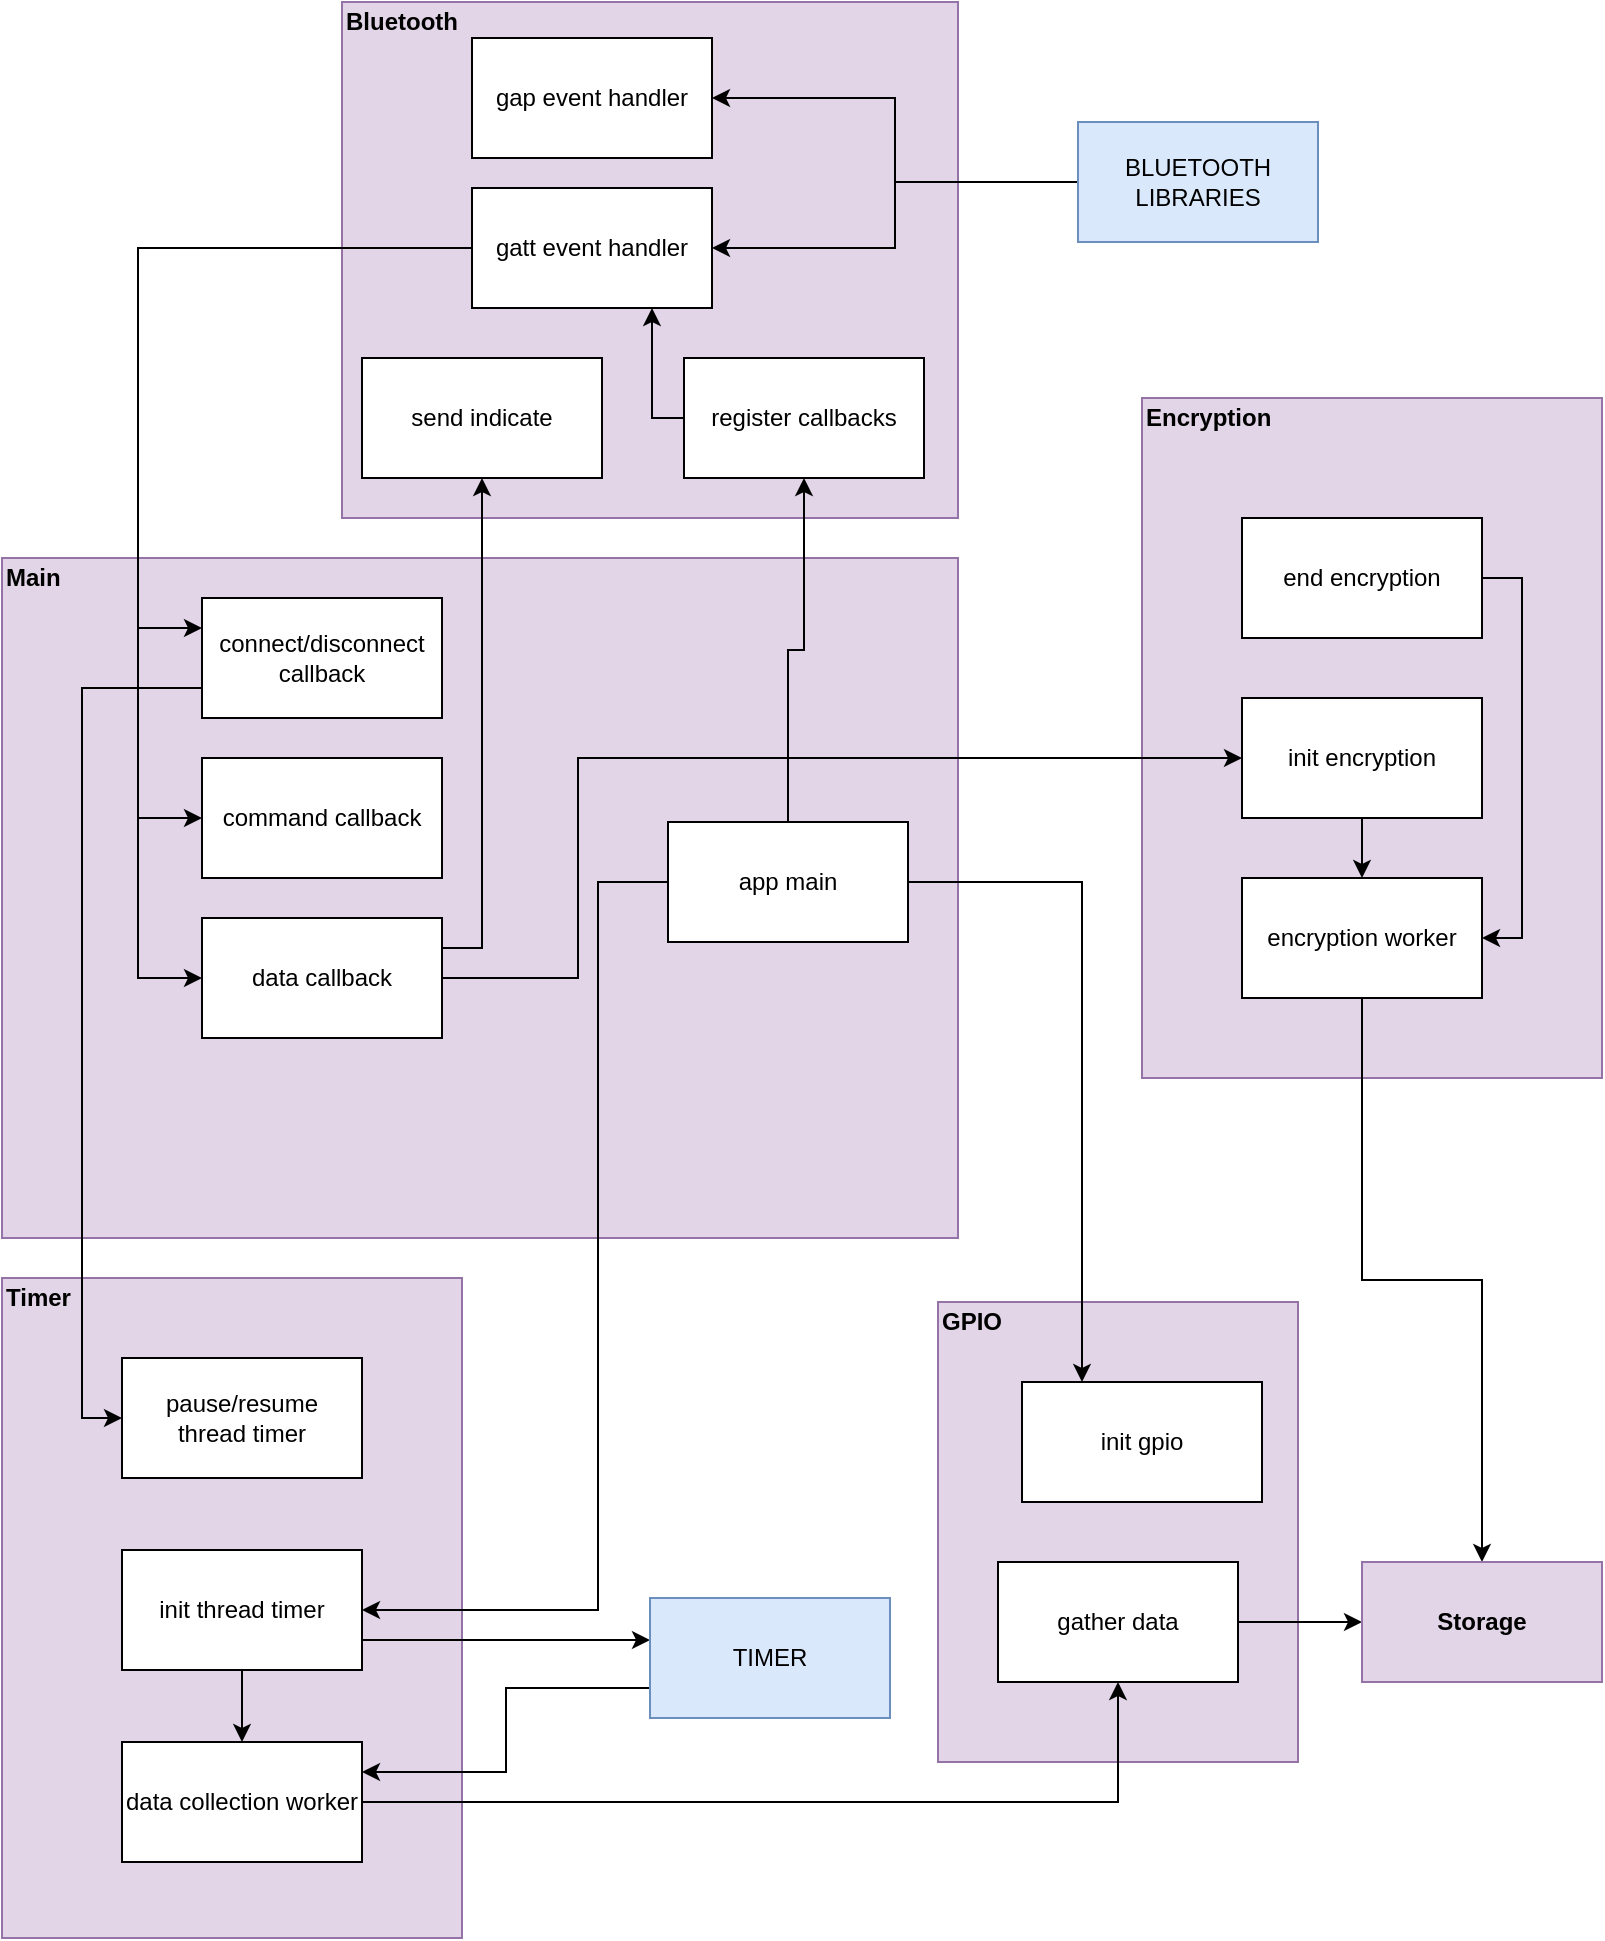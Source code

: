 <mxfile version="12.5.4" type="google"><diagram id="GlhbQnz_l2ye08Qn8pQm" name="Page-1"><mxGraphModel dx="868" dy="469" grid="1" gridSize="10" guides="1" tooltips="1" connect="1" arrows="1" fold="1" page="1" pageScale="1" pageWidth="826" pageHeight="1169" math="0" shadow="0"><root><mxCell id="0"/><mxCell id="1" parent="0"/><mxCell id="jMVkjuRUMqGDOZIH4XHY-52" value="" style="rounded=0;whiteSpace=wrap;html=1;fillColor=#e1d5e7;strokeColor=#9673a6;" parent="1" vertex="1"><mxGeometry x="582" y="218" width="230" height="340" as="geometry"/></mxCell><mxCell id="jMVkjuRUMqGDOZIH4XHY-51" value="" style="rounded=0;whiteSpace=wrap;html=1;fillColor=#e1d5e7;strokeColor=#9673a6;" parent="1" vertex="1"><mxGeometry x="480" y="670" width="180" height="230" as="geometry"/></mxCell><mxCell id="jMVkjuRUMqGDOZIH4XHY-47" value="" style="rounded=0;whiteSpace=wrap;html=1;fillColor=#e1d5e7;strokeColor=#9673a6;" parent="1" vertex="1"><mxGeometry x="12" y="658" width="230" height="330" as="geometry"/></mxCell><mxCell id="jMVkjuRUMqGDOZIH4XHY-33" value="" style="rounded=0;whiteSpace=wrap;html=1;fillColor=#e1d5e7;strokeColor=#9673a6;" parent="1" vertex="1"><mxGeometry x="182" y="20" width="308" height="258" as="geometry"/></mxCell><mxCell id="jMVkjuRUMqGDOZIH4XHY-5" value="" style="rounded=0;whiteSpace=wrap;html=1;align=left;fillColor=#e1d5e7;strokeColor=#9673a6;" parent="1" vertex="1"><mxGeometry x="12" y="298" width="478" height="340" as="geometry"/></mxCell><mxCell id="jMVkjuRUMqGDOZIH4XHY-15" style="edgeStyle=orthogonalEdgeStyle;rounded=0;orthogonalLoop=1;jettySize=auto;html=1;exitX=0;exitY=0.75;exitDx=0;exitDy=0;entryX=0;entryY=0.5;entryDx=0;entryDy=0;" parent="1" source="jMVkjuRUMqGDOZIH4XHY-2" target="jMVkjuRUMqGDOZIH4XHY-7" edge="1"><mxGeometry relative="1" as="geometry"/></mxCell><mxCell id="jMVkjuRUMqGDOZIH4XHY-2" value="&lt;div&gt;connect/disconnect&lt;/div&gt;&lt;div&gt;callback&lt;/div&gt;" style="rounded=0;whiteSpace=wrap;html=1;" parent="1" vertex="1"><mxGeometry x="112" y="318" width="120" height="60" as="geometry"/></mxCell><mxCell id="jMVkjuRUMqGDOZIH4XHY-3" value="&lt;div&gt;command callback&lt;/div&gt;" style="rounded=0;whiteSpace=wrap;html=1;" parent="1" vertex="1"><mxGeometry x="112" y="398" width="120" height="60" as="geometry"/></mxCell><mxCell id="jMVkjuRUMqGDOZIH4XHY-20" style="edgeStyle=orthogonalEdgeStyle;rounded=0;orthogonalLoop=1;jettySize=auto;html=1;exitX=1;exitY=0.5;exitDx=0;exitDy=0;entryX=0;entryY=0.5;entryDx=0;entryDy=0;" parent="1" source="jMVkjuRUMqGDOZIH4XHY-4" target="jMVkjuRUMqGDOZIH4XHY-16" edge="1"><mxGeometry relative="1" as="geometry"><Array as="points"><mxPoint x="300" y="508"/><mxPoint x="300" y="398"/></Array></mxGeometry></mxCell><mxCell id="jMVkjuRUMqGDOZIH4XHY-58" style="edgeStyle=orthogonalEdgeStyle;rounded=0;orthogonalLoop=1;jettySize=auto;html=1;exitX=1;exitY=0.25;exitDx=0;exitDy=0;entryX=0.5;entryY=1;entryDx=0;entryDy=0;" parent="1" source="jMVkjuRUMqGDOZIH4XHY-4" target="jMVkjuRUMqGDOZIH4XHY-30" edge="1"><mxGeometry relative="1" as="geometry"/></mxCell><mxCell id="jMVkjuRUMqGDOZIH4XHY-4" value="&lt;div&gt;data callback&lt;/div&gt;" style="rounded=0;whiteSpace=wrap;html=1;" parent="1" vertex="1"><mxGeometry x="112" y="478" width="120" height="60" as="geometry"/></mxCell><mxCell id="jMVkjuRUMqGDOZIH4XHY-7" value="&lt;div&gt;pause/resume&lt;/div&gt;&lt;div&gt;thread timer&lt;br&gt;&lt;/div&gt;" style="rounded=0;whiteSpace=wrap;html=1;" parent="1" vertex="1"><mxGeometry x="72" y="698" width="120" height="60" as="geometry"/></mxCell><mxCell id="jMVkjuRUMqGDOZIH4XHY-19" style="edgeStyle=orthogonalEdgeStyle;rounded=0;orthogonalLoop=1;jettySize=auto;html=1;exitX=1;exitY=0.5;exitDx=0;exitDy=0;entryX=1;entryY=0.5;entryDx=0;entryDy=0;" parent="1" source="jMVkjuRUMqGDOZIH4XHY-13" target="jMVkjuRUMqGDOZIH4XHY-17" edge="1"><mxGeometry relative="1" as="geometry"/></mxCell><mxCell id="jMVkjuRUMqGDOZIH4XHY-13" value="end encryption" style="rounded=0;whiteSpace=wrap;html=1;" parent="1" vertex="1"><mxGeometry x="632" y="278" width="120" height="60" as="geometry"/></mxCell><mxCell id="jMVkjuRUMqGDOZIH4XHY-18" style="edgeStyle=orthogonalEdgeStyle;rounded=0;orthogonalLoop=1;jettySize=auto;html=1;exitX=0.5;exitY=1;exitDx=0;exitDy=0;entryX=0.5;entryY=0;entryDx=0;entryDy=0;" parent="1" source="jMVkjuRUMqGDOZIH4XHY-16" target="jMVkjuRUMqGDOZIH4XHY-17" edge="1"><mxGeometry relative="1" as="geometry"/></mxCell><mxCell id="jMVkjuRUMqGDOZIH4XHY-16" value="init encryption" style="rounded=0;whiteSpace=wrap;html=1;" parent="1" vertex="1"><mxGeometry x="632" y="368" width="120" height="60" as="geometry"/></mxCell><mxCell id="jMVkjuRUMqGDOZIH4XHY-57" style="edgeStyle=orthogonalEdgeStyle;rounded=0;orthogonalLoop=1;jettySize=auto;html=1;exitX=0.5;exitY=1;exitDx=0;exitDy=0;entryX=0.5;entryY=0;entryDx=0;entryDy=0;" parent="1" source="jMVkjuRUMqGDOZIH4XHY-17" target="jMVkjuRUMqGDOZIH4XHY-55" edge="1"><mxGeometry relative="1" as="geometry"/></mxCell><mxCell id="jMVkjuRUMqGDOZIH4XHY-17" value="encryption worker" style="rounded=0;whiteSpace=wrap;html=1;" parent="1" vertex="1"><mxGeometry x="632" y="458" width="120" height="60" as="geometry"/></mxCell><mxCell id="jMVkjuRUMqGDOZIH4XHY-60" style="edgeStyle=orthogonalEdgeStyle;rounded=0;orthogonalLoop=1;jettySize=auto;html=1;exitX=0;exitY=0.5;exitDx=0;exitDy=0;entryX=0;entryY=0.25;entryDx=0;entryDy=0;" parent="1" source="jMVkjuRUMqGDOZIH4XHY-21" target="jMVkjuRUMqGDOZIH4XHY-2" edge="1"><mxGeometry relative="1" as="geometry"><Array as="points"><mxPoint x="80" y="143"/><mxPoint x="80" y="333"/></Array></mxGeometry></mxCell><mxCell id="jMVkjuRUMqGDOZIH4XHY-61" style="edgeStyle=orthogonalEdgeStyle;rounded=0;orthogonalLoop=1;jettySize=auto;html=1;exitX=0;exitY=0.5;exitDx=0;exitDy=0;entryX=0;entryY=0.5;entryDx=0;entryDy=0;" parent="1" source="jMVkjuRUMqGDOZIH4XHY-21" target="jMVkjuRUMqGDOZIH4XHY-3" edge="1"><mxGeometry relative="1" as="geometry"><Array as="points"><mxPoint x="80" y="143"/><mxPoint x="80" y="428"/></Array></mxGeometry></mxCell><mxCell id="jMVkjuRUMqGDOZIH4XHY-62" style="edgeStyle=orthogonalEdgeStyle;rounded=0;orthogonalLoop=1;jettySize=auto;html=1;exitX=0;exitY=0.5;exitDx=0;exitDy=0;entryX=0;entryY=0.5;entryDx=0;entryDy=0;" parent="1" source="jMVkjuRUMqGDOZIH4XHY-21" target="jMVkjuRUMqGDOZIH4XHY-4" edge="1"><mxGeometry relative="1" as="geometry"><Array as="points"><mxPoint x="80" y="143"/><mxPoint x="80" y="508"/></Array></mxGeometry></mxCell><mxCell id="jMVkjuRUMqGDOZIH4XHY-21" value="&lt;div&gt;gatt event handler&lt;/div&gt;" style="rounded=0;whiteSpace=wrap;html=1;" parent="1" vertex="1"><mxGeometry x="247" y="113" width="120" height="60" as="geometry"/></mxCell><mxCell id="jMVkjuRUMqGDOZIH4XHY-30" value="&lt;div&gt;send indicate&lt;/div&gt;" style="rounded=0;whiteSpace=wrap;html=1;" parent="1" vertex="1"><mxGeometry x="192" y="198" width="120" height="60" as="geometry"/></mxCell><mxCell id="jMVkjuRUMqGDOZIH4XHY-43" style="edgeStyle=orthogonalEdgeStyle;rounded=0;orthogonalLoop=1;jettySize=auto;html=1;exitX=0;exitY=0.5;exitDx=0;exitDy=0;entryX=1;entryY=0.5;entryDx=0;entryDy=0;" parent="1" source="jMVkjuRUMqGDOZIH4XHY-35" target="jMVkjuRUMqGDOZIH4XHY-40" edge="1"><mxGeometry relative="1" as="geometry"><Array as="points"><mxPoint x="310" y="460"/><mxPoint x="310" y="824"/></Array></mxGeometry></mxCell><mxCell id="7c4Rdf-jEfqdGaynum_q-10" style="edgeStyle=orthogonalEdgeStyle;rounded=0;orthogonalLoop=1;jettySize=auto;html=1;exitX=1;exitY=0.5;exitDx=0;exitDy=0;entryX=0.25;entryY=0;entryDx=0;entryDy=0;" parent="1" source="jMVkjuRUMqGDOZIH4XHY-35" target="jMVkjuRUMqGDOZIH4XHY-37" edge="1"><mxGeometry relative="1" as="geometry"/></mxCell><mxCell id="7c4Rdf-jEfqdGaynum_q-11" style="edgeStyle=orthogonalEdgeStyle;rounded=0;orthogonalLoop=1;jettySize=auto;html=1;exitX=0.5;exitY=0;exitDx=0;exitDy=0;entryX=0.5;entryY=1;entryDx=0;entryDy=0;" parent="1" source="jMVkjuRUMqGDOZIH4XHY-35" target="7c4Rdf-jEfqdGaynum_q-6" edge="1"><mxGeometry relative="1" as="geometry"/></mxCell><mxCell id="jMVkjuRUMqGDOZIH4XHY-35" value="app main" style="rounded=0;whiteSpace=wrap;html=1;" parent="1" vertex="1"><mxGeometry x="345" y="430" width="120" height="60" as="geometry"/></mxCell><mxCell id="jMVkjuRUMqGDOZIH4XHY-37" value="init gpio" style="rounded=0;whiteSpace=wrap;html=1;" parent="1" vertex="1"><mxGeometry x="522" y="710" width="120" height="60" as="geometry"/></mxCell><mxCell id="jMVkjuRUMqGDOZIH4XHY-44" style="edgeStyle=orthogonalEdgeStyle;rounded=0;orthogonalLoop=1;jettySize=auto;html=1;exitX=0.5;exitY=1;exitDx=0;exitDy=0;entryX=0.5;entryY=0;entryDx=0;entryDy=0;" parent="1" source="jMVkjuRUMqGDOZIH4XHY-40" target="jMVkjuRUMqGDOZIH4XHY-42" edge="1"><mxGeometry relative="1" as="geometry"/></mxCell><mxCell id="7c4Rdf-jEfqdGaynum_q-1" style="edgeStyle=orthogonalEdgeStyle;rounded=0;orthogonalLoop=1;jettySize=auto;html=1;exitX=1;exitY=0.75;exitDx=0;exitDy=0;" parent="1" source="jMVkjuRUMqGDOZIH4XHY-40" edge="1"><mxGeometry relative="1" as="geometry"><mxPoint x="336" y="839" as="targetPoint"/></mxGeometry></mxCell><mxCell id="jMVkjuRUMqGDOZIH4XHY-40" value="init thread timer" style="rounded=0;whiteSpace=wrap;html=1;" parent="1" vertex="1"><mxGeometry x="72" y="794" width="120" height="60" as="geometry"/></mxCell><mxCell id="jMVkjuRUMqGDOZIH4XHY-50" style="edgeStyle=orthogonalEdgeStyle;rounded=0;orthogonalLoop=1;jettySize=auto;html=1;exitX=1;exitY=0.5;exitDx=0;exitDy=0;entryX=0.5;entryY=1;entryDx=0;entryDy=0;" parent="1" source="jMVkjuRUMqGDOZIH4XHY-42" target="jMVkjuRUMqGDOZIH4XHY-49" edge="1"><mxGeometry relative="1" as="geometry"/></mxCell><mxCell id="jMVkjuRUMqGDOZIH4XHY-42" value="data collection worker" style="rounded=0;whiteSpace=wrap;html=1;" parent="1" vertex="1"><mxGeometry x="72" y="890" width="120" height="60" as="geometry"/></mxCell><mxCell id="jMVkjuRUMqGDOZIH4XHY-46" style="edgeStyle=orthogonalEdgeStyle;rounded=0;orthogonalLoop=1;jettySize=auto;html=1;exitX=0;exitY=0.75;exitDx=0;exitDy=0;entryX=1;entryY=0.25;entryDx=0;entryDy=0;" parent="1" source="jMVkjuRUMqGDOZIH4XHY-45" target="jMVkjuRUMqGDOZIH4XHY-42" edge="1"><mxGeometry relative="1" as="geometry"><mxPoint x="132" y="950" as="targetPoint"/></mxGeometry></mxCell><mxCell id="jMVkjuRUMqGDOZIH4XHY-45" value="TIMER" style="rounded=0;whiteSpace=wrap;html=1;fillColor=#dae8fc;strokeColor=#6c8ebf;" parent="1" vertex="1"><mxGeometry x="336" y="818" width="120" height="60" as="geometry"/></mxCell><mxCell id="jMVkjuRUMqGDOZIH4XHY-56" style="edgeStyle=orthogonalEdgeStyle;rounded=0;orthogonalLoop=1;jettySize=auto;html=1;exitX=1;exitY=0.5;exitDx=0;exitDy=0;entryX=0;entryY=0.5;entryDx=0;entryDy=0;" parent="1" source="jMVkjuRUMqGDOZIH4XHY-49" target="jMVkjuRUMqGDOZIH4XHY-55" edge="1"><mxGeometry relative="1" as="geometry"/></mxCell><mxCell id="jMVkjuRUMqGDOZIH4XHY-49" value="gather data" style="rounded=0;whiteSpace=wrap;html=1;" parent="1" vertex="1"><mxGeometry x="510" y="800" width="120" height="60" as="geometry"/></mxCell><mxCell id="jMVkjuRUMqGDOZIH4XHY-55" value="Storage" style="rounded=0;whiteSpace=wrap;html=1;fillColor=#e1d5e7;strokeColor=#9673a6;fontStyle=1" parent="1" vertex="1"><mxGeometry x="692" y="800" width="120" height="60" as="geometry"/></mxCell><mxCell id="jMVkjuRUMqGDOZIH4XHY-64" style="edgeStyle=orthogonalEdgeStyle;rounded=0;orthogonalLoop=1;jettySize=auto;html=1;exitX=0;exitY=0.5;exitDx=0;exitDy=0;entryX=1;entryY=0.5;entryDx=0;entryDy=0;" parent="1" source="jMVkjuRUMqGDOZIH4XHY-63" target="jMVkjuRUMqGDOZIH4XHY-21" edge="1"><mxGeometry relative="1" as="geometry"/></mxCell><mxCell id="EQW2NdDPadLXzV4fvPxq-5" style="edgeStyle=orthogonalEdgeStyle;rounded=0;orthogonalLoop=1;jettySize=auto;html=1;exitX=0;exitY=0.5;exitDx=0;exitDy=0;entryX=1;entryY=0.5;entryDx=0;entryDy=0;" parent="1" source="jMVkjuRUMqGDOZIH4XHY-63" target="EQW2NdDPadLXzV4fvPxq-4" edge="1"><mxGeometry relative="1" as="geometry"/></mxCell><mxCell id="jMVkjuRUMqGDOZIH4XHY-63" value="BLUETOOTH LIBRARIES" style="rounded=0;whiteSpace=wrap;html=1;fillColor=#dae8fc;strokeColor=#6c8ebf;" parent="1" vertex="1"><mxGeometry x="550" y="80" width="120" height="60" as="geometry"/></mxCell><mxCell id="jMVkjuRUMqGDOZIH4XHY-69" value="&lt;div align=&quot;left&quot;&gt;Bluetooth&lt;/div&gt;" style="text;html=1;strokeColor=none;fillColor=none;align=left;verticalAlign=middle;whiteSpace=wrap;rounded=0;fontStyle=1" parent="1" vertex="1"><mxGeometry x="182" y="20" width="58" height="20" as="geometry"/></mxCell><mxCell id="jMVkjuRUMqGDOZIH4XHY-70" value="&lt;div&gt;Main&lt;/div&gt;" style="text;html=1;strokeColor=none;fillColor=none;align=left;verticalAlign=middle;whiteSpace=wrap;rounded=0;fontStyle=1" parent="1" vertex="1"><mxGeometry x="12" y="298" width="40" height="20" as="geometry"/></mxCell><mxCell id="jMVkjuRUMqGDOZIH4XHY-71" value="&lt;div align=&quot;left&quot;&gt;&lt;b&gt;Encryption&lt;/b&gt;&lt;/div&gt;" style="text;html=1;strokeColor=none;fillColor=none;align=left;verticalAlign=middle;whiteSpace=wrap;rounded=0;" parent="1" vertex="1"><mxGeometry x="582" y="218" width="68" height="20" as="geometry"/></mxCell><mxCell id="jMVkjuRUMqGDOZIH4XHY-72" value="Timer" style="text;html=1;strokeColor=none;fillColor=none;align=left;verticalAlign=middle;whiteSpace=wrap;rounded=0;fontStyle=1" parent="1" vertex="1"><mxGeometry x="12" y="658" width="40" height="20" as="geometry"/></mxCell><mxCell id="jMVkjuRUMqGDOZIH4XHY-73" value="GPIO" style="text;html=1;strokeColor=none;fillColor=none;align=left;verticalAlign=middle;whiteSpace=wrap;rounded=0;fontStyle=1" parent="1" vertex="1"><mxGeometry x="480" y="670" width="40" height="20" as="geometry"/></mxCell><mxCell id="EQW2NdDPadLXzV4fvPxq-4" value="&lt;div&gt;gap event handler&lt;/div&gt;" style="rounded=0;whiteSpace=wrap;html=1;strokeWidth=1;" parent="1" vertex="1"><mxGeometry x="247" y="38" width="120" height="60" as="geometry"/></mxCell><mxCell id="7c4Rdf-jEfqdGaynum_q-13" style="edgeStyle=orthogonalEdgeStyle;rounded=0;orthogonalLoop=1;jettySize=auto;html=1;exitX=0;exitY=0.5;exitDx=0;exitDy=0;entryX=0.75;entryY=1;entryDx=0;entryDy=0;" parent="1" source="7c4Rdf-jEfqdGaynum_q-6" target="jMVkjuRUMqGDOZIH4XHY-21" edge="1"><mxGeometry relative="1" as="geometry"><Array as="points"><mxPoint x="337" y="228"/></Array></mxGeometry></mxCell><mxCell id="7c4Rdf-jEfqdGaynum_q-6" value="register callbacks" style="rounded=0;whiteSpace=wrap;html=1;" parent="1" vertex="1"><mxGeometry x="353" y="198" width="120" height="60" as="geometry"/></mxCell></root></mxGraphModel></diagram></mxfile>